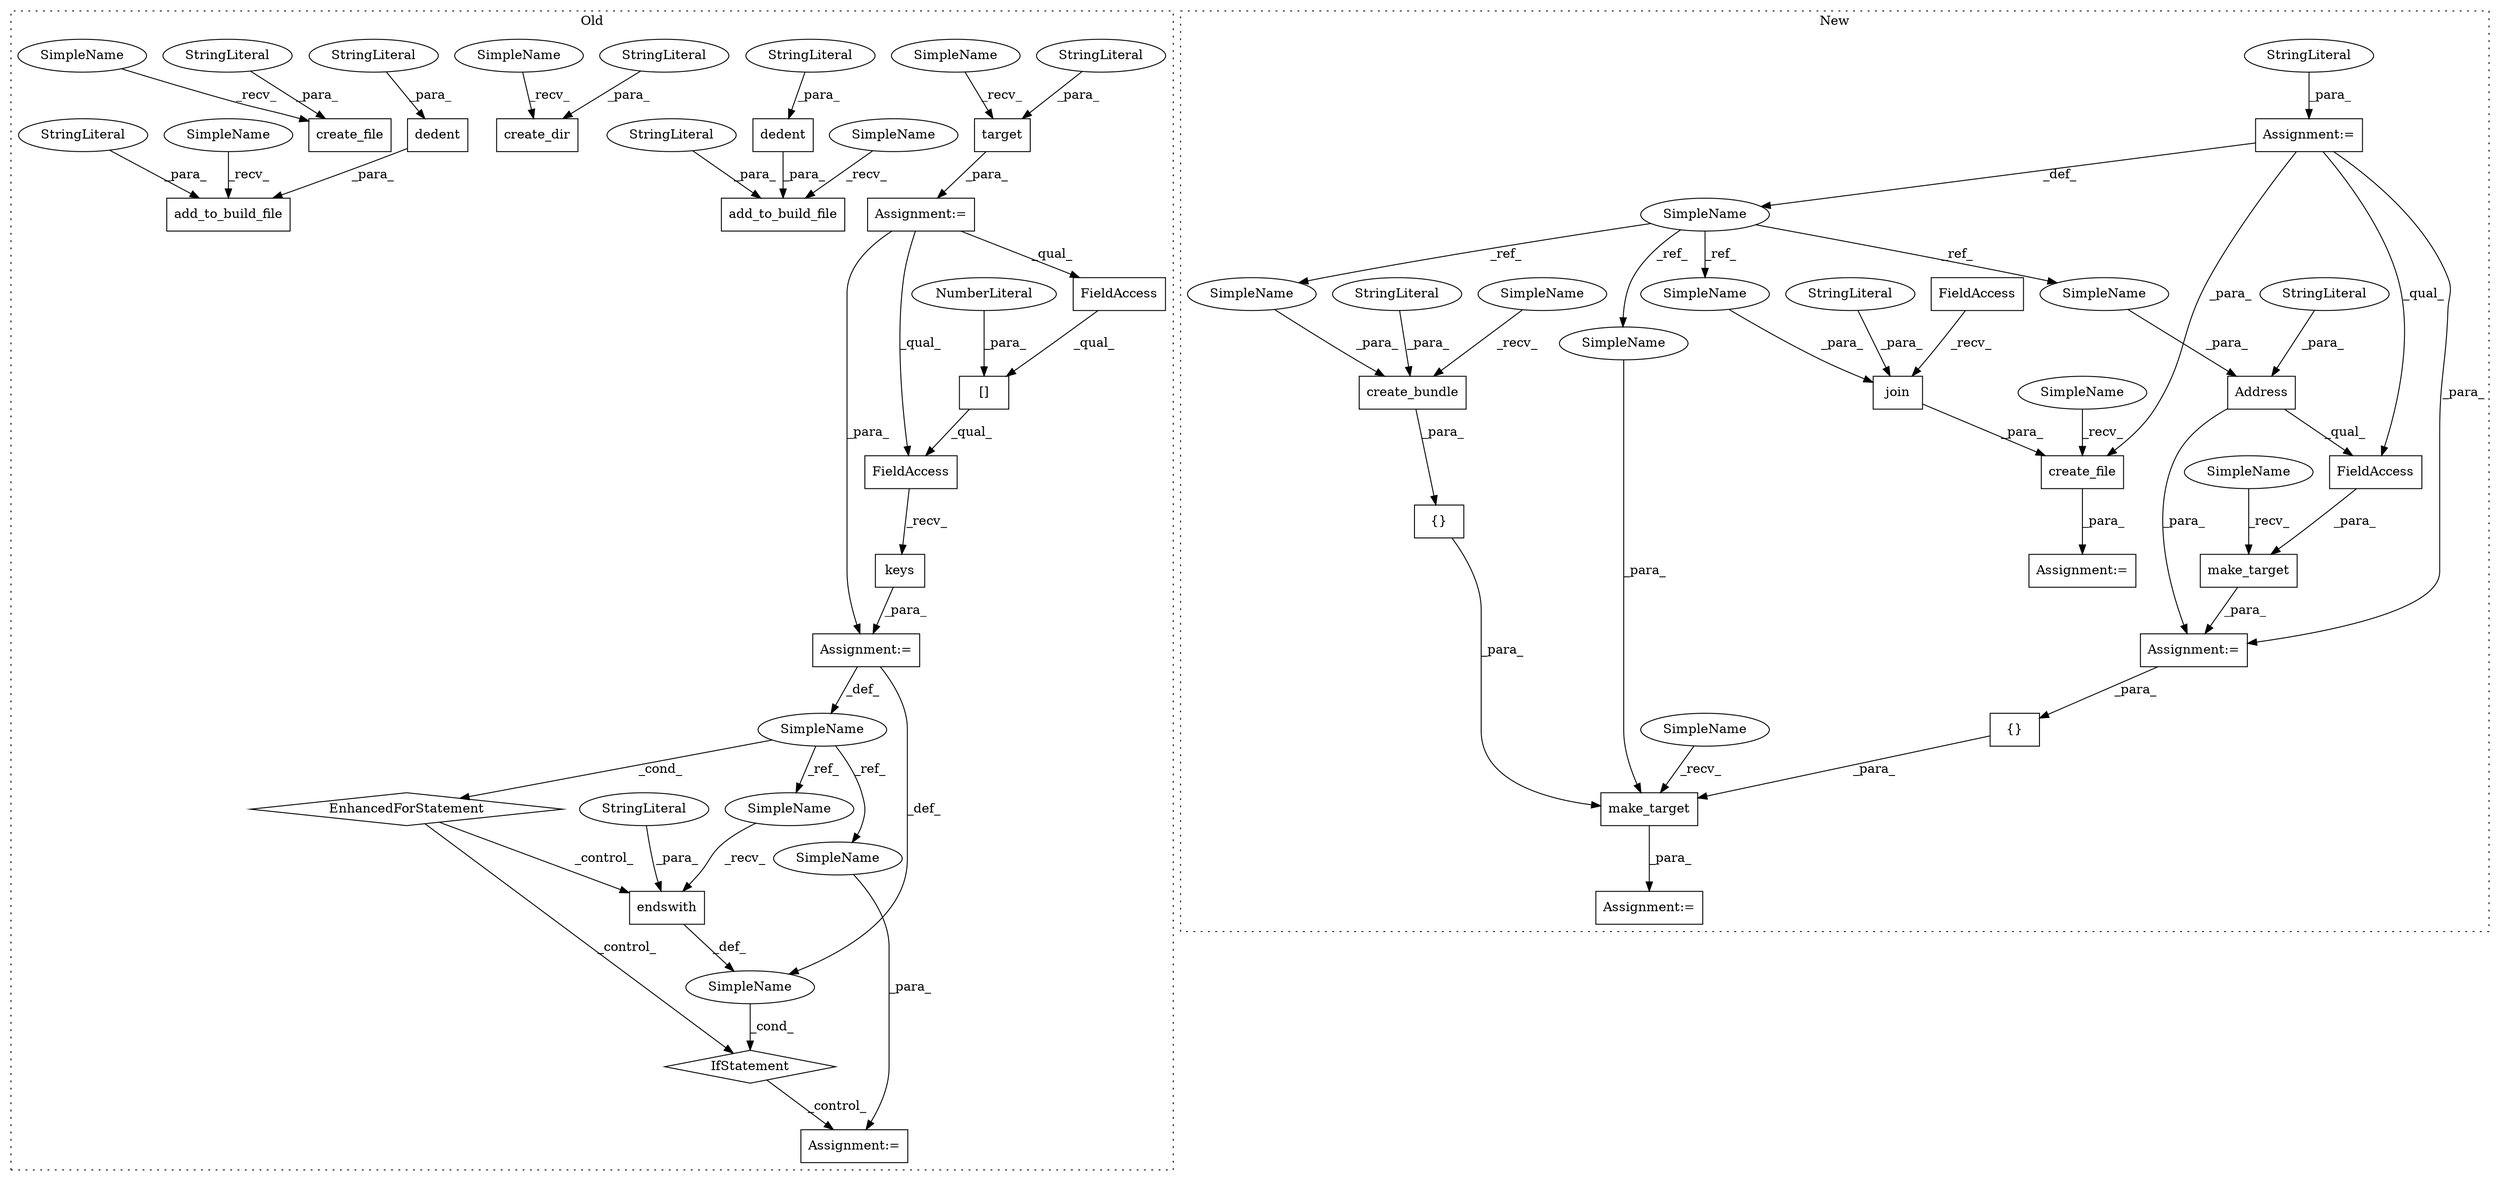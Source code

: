 digraph G {
subgraph cluster0 {
1 [label="target" a="32" s="11720,11759" l="7,1" shape="box"];
10 [label="StringLiteral" a="45" s="11727" l="32" shape="ellipse"];
15 [label="create_dir" a="32" s="11019,11075" l="11,1" shape="box"];
16 [label="StringLiteral" a="45" s="11030" l="45" shape="ellipse"];
18 [label="create_file" a="32" s="11087,11154" l="12,1" shape="box"];
19 [label="StringLiteral" a="45" s="11099" l="55" shape="ellipse"];
24 [label="Assignment:=" a="7" s="11714" l="1" shape="box"];
26 [label="add_to_build_file" a="32" s="11307,11413" l="18,1" shape="box"];
27 [label="dedent" a="32" s="11364,11412" l="7,1" shape="box"];
28 [label="StringLiteral" a="45" s="11325" l="38" shape="ellipse"];
29 [label="StringLiteral" a="45" s="11371" l="41" shape="ellipse"];
30 [label="[]" a="2" s="11827,11840" l="12,1" shape="box"];
31 [label="NumberLiteral" a="34" s="11839" l="1" shape="ellipse"];
32 [label="keys" a="32" s="11850" l="6" shape="box"];
33 [label="EnhancedForStatement" a="70" s="11766,11856" l="53,2" shape="diamond"];
34 [label="SimpleName" a="42" s="11823" l="1" shape="ellipse"];
35 [label="endswith" a="32" s="11872,11923" l="9,1" shape="box"];
36 [label="StringLiteral" a="45" s="11881" l="42" shape="ellipse"];
37 [label="FieldAccess" a="22" s="11827" l="11" shape="box"];
38 [label="FieldAccess" a="22" s="11827" l="22" shape="box"];
39 [label="IfStatement" a="25" s="11866,11924" l="4,2" shape="diamond"];
40 [label="SimpleName" a="42" s="" l="" shape="ellipse"];
41 [label="Assignment:=" a="7" s="11948" l="1" shape="box"];
42 [label="Assignment:=" a="7" s="11766,11856" l="53,2" shape="box"];
44 [label="add_to_build_file" a="32" s="11425,11704" l="18,1" shape="box"];
45 [label="dedent" a="32" s="11482,11703" l="7,1" shape="box"];
46 [label="StringLiteral" a="45" s="11489" l="214" shape="ellipse"];
47 [label="StringLiteral" a="45" s="11443" l="38" shape="ellipse"];
48 [label="SimpleName" a="42" s="11715" l="4" shape="ellipse"];
49 [label="SimpleName" a="42" s="11014" l="4" shape="ellipse"];
50 [label="SimpleName" a="42" s="11082" l="4" shape="ellipse"];
51 [label="SimpleName" a="42" s="11420" l="4" shape="ellipse"];
52 [label="SimpleName" a="42" s="11302" l="4" shape="ellipse"];
53 [label="SimpleName" a="42" s="11949" l="1" shape="ellipse"];
54 [label="SimpleName" a="42" s="11870" l="1" shape="ellipse"];
label = "Old";
style="dotted";
}
subgraph cluster1 {
2 [label="join" a="32" s="7936,7975" l="5,1" shape="box"];
3 [label="FieldAccess" a="22" s="7928" l="7" shape="box"];
4 [label="StringLiteral" a="45" s="7951" l="24" shape="ellipse"];
5 [label="Assignment:=" a="7" s="7860" l="1" shape="box"];
6 [label="Address" a="32" s="8091,8117" l="8,1" shape="box"];
7 [label="{}" a="4" s="8302,8309" l="1,1" shape="box"];
8 [label="SimpleName" a="42" s="7851" l="9" shape="ellipse"];
9 [label="{}" a="4" s="8320,8327" l="1,1" shape="box"];
11 [label="StringLiteral" a="45" s="8109" l="8" shape="ellipse"];
12 [label="StringLiteral" a="45" s="7861" l="32" shape="ellipse"];
13 [label="make_target" a="32" s="8079,8133" l="12,1" shape="box"];
14 [label="create_bundle" a="32" s="8152,8248" l="14,1" shape="box"];
17 [label="StringLiteral" a="45" s="8176" l="8" shape="ellipse"];
20 [label="create_file" a="32" s="7916,7976" l="12,1" shape="box"];
21 [label="FieldAccess" a="22" s="8091" l="32" shape="box"];
22 [label="Assignment:=" a="7" s="8073" l="1" shape="box"];
23 [label="Assignment:=" a="7" s="7910" l="1" shape="box"];
25 [label="Assignment:=" a="7" s="8258" l="1" shape="box"];
43 [label="make_target" a="32" s="8264,8328" l="12,1" shape="box"];
55 [label="SimpleName" a="42" s="8276" l="9" shape="ellipse"];
56 [label="SimpleName" a="42" s="8099" l="9" shape="ellipse"];
57 [label="SimpleName" a="42" s="8166" l="9" shape="ellipse"];
58 [label="SimpleName" a="42" s="7941" l="9" shape="ellipse"];
59 [label="SimpleName" a="42" s="8259" l="4" shape="ellipse"];
60 [label="SimpleName" a="42" s="8074" l="4" shape="ellipse"];
61 [label="SimpleName" a="42" s="8147" l="4" shape="ellipse"];
62 [label="SimpleName" a="42" s="7911" l="4" shape="ellipse"];
label = "New";
style="dotted";
}
1 -> 24 [label="_para_"];
2 -> 20 [label="_para_"];
3 -> 2 [label="_recv_"];
4 -> 2 [label="_para_"];
5 -> 22 [label="_para_"];
5 -> 21 [label="_qual_"];
5 -> 8 [label="_def_"];
5 -> 20 [label="_para_"];
6 -> 22 [label="_para_"];
6 -> 21 [label="_qual_"];
7 -> 43 [label="_para_"];
8 -> 55 [label="_ref_"];
8 -> 57 [label="_ref_"];
8 -> 58 [label="_ref_"];
8 -> 56 [label="_ref_"];
9 -> 43 [label="_para_"];
10 -> 1 [label="_para_"];
11 -> 6 [label="_para_"];
12 -> 5 [label="_para_"];
13 -> 22 [label="_para_"];
14 -> 9 [label="_para_"];
16 -> 15 [label="_para_"];
17 -> 14 [label="_para_"];
19 -> 18 [label="_para_"];
20 -> 23 [label="_para_"];
21 -> 13 [label="_para_"];
22 -> 7 [label="_para_"];
24 -> 42 [label="_para_"];
24 -> 37 [label="_qual_"];
24 -> 38 [label="_qual_"];
27 -> 26 [label="_para_"];
28 -> 26 [label="_para_"];
29 -> 27 [label="_para_"];
30 -> 38 [label="_qual_"];
31 -> 30 [label="_para_"];
32 -> 42 [label="_para_"];
33 -> 35 [label="_control_"];
33 -> 39 [label="_control_"];
34 -> 54 [label="_ref_"];
34 -> 33 [label="_cond_"];
34 -> 53 [label="_ref_"];
35 -> 40 [label="_def_"];
36 -> 35 [label="_para_"];
37 -> 30 [label="_qual_"];
38 -> 32 [label="_recv_"];
39 -> 41 [label="_control_"];
40 -> 39 [label="_cond_"];
42 -> 34 [label="_def_"];
42 -> 40 [label="_def_"];
43 -> 25 [label="_para_"];
45 -> 44 [label="_para_"];
46 -> 45 [label="_para_"];
47 -> 44 [label="_para_"];
48 -> 1 [label="_recv_"];
49 -> 15 [label="_recv_"];
50 -> 18 [label="_recv_"];
51 -> 44 [label="_recv_"];
52 -> 26 [label="_recv_"];
53 -> 41 [label="_para_"];
54 -> 35 [label="_recv_"];
55 -> 43 [label="_para_"];
56 -> 6 [label="_para_"];
57 -> 14 [label="_para_"];
58 -> 2 [label="_para_"];
59 -> 43 [label="_recv_"];
60 -> 13 [label="_recv_"];
61 -> 14 [label="_recv_"];
62 -> 20 [label="_recv_"];
}